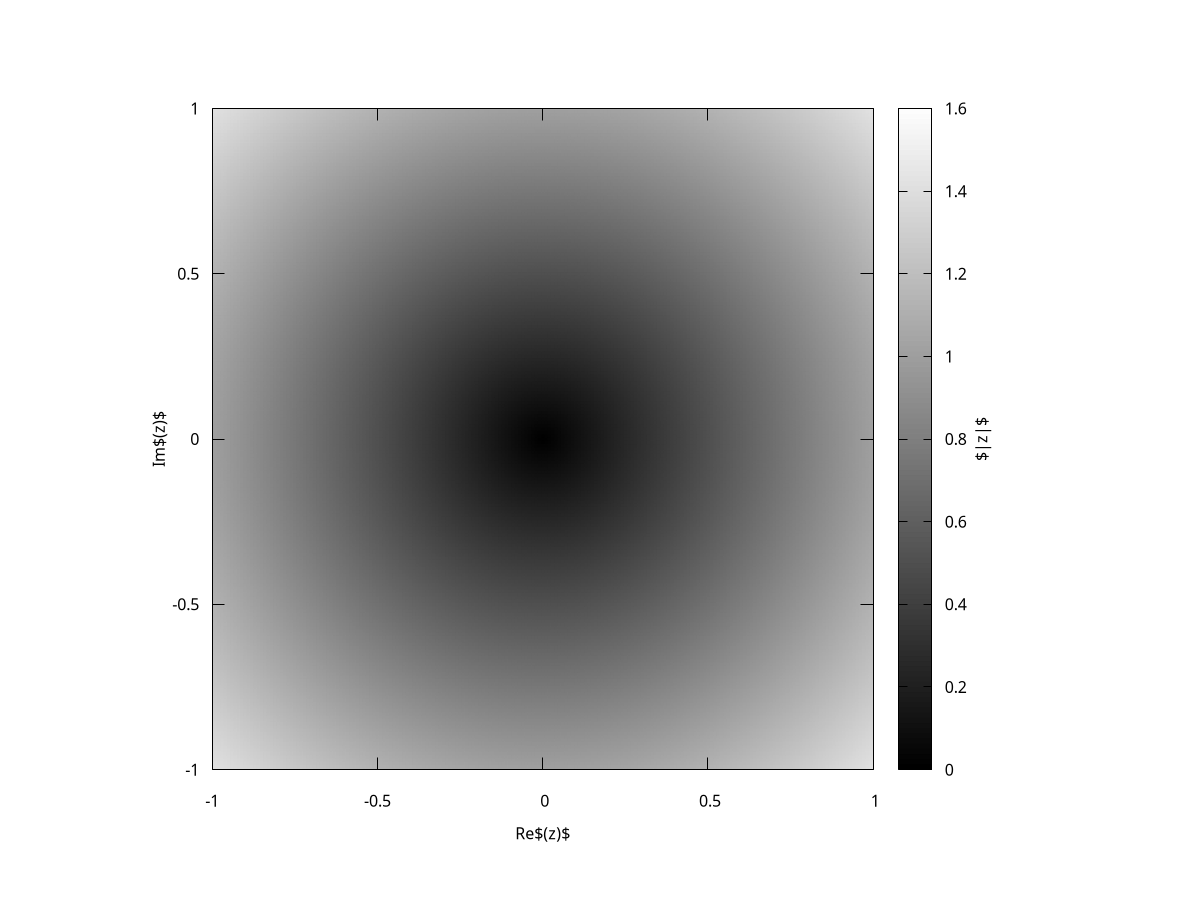 set terminal epslatex standalone size 12cm,10cm color
set output "absz.tex"
#set terminal pngcairo
#set output "absz.png"

set size square
set view map

set samples 1000
set isosamples 1000

set xrange[-1:1]
set yrange[-1:1]

set xlabel "Re$(z)$"
set ylabel "Im$(z)$"
set cblabel "$|z|$"

# palette
set palette defined ( 0 '#2166AC',\
                      1 '#4393C3',\
                      2 '#92C5DE',\
                      3 '#D1E5F0',\
                      4 '#FDDBC7',\
                      5 '#F4A582',\
                      6 '#D6604D',\
                      7 '#B2182B')
set palette defined (0 '#000000', 1 '#FFFFFF')

cabs(x,y) = sqrt(x**2 + y**2)

splot "++" u 1:2:(cabs($1, $2)) with pm3d notitle

